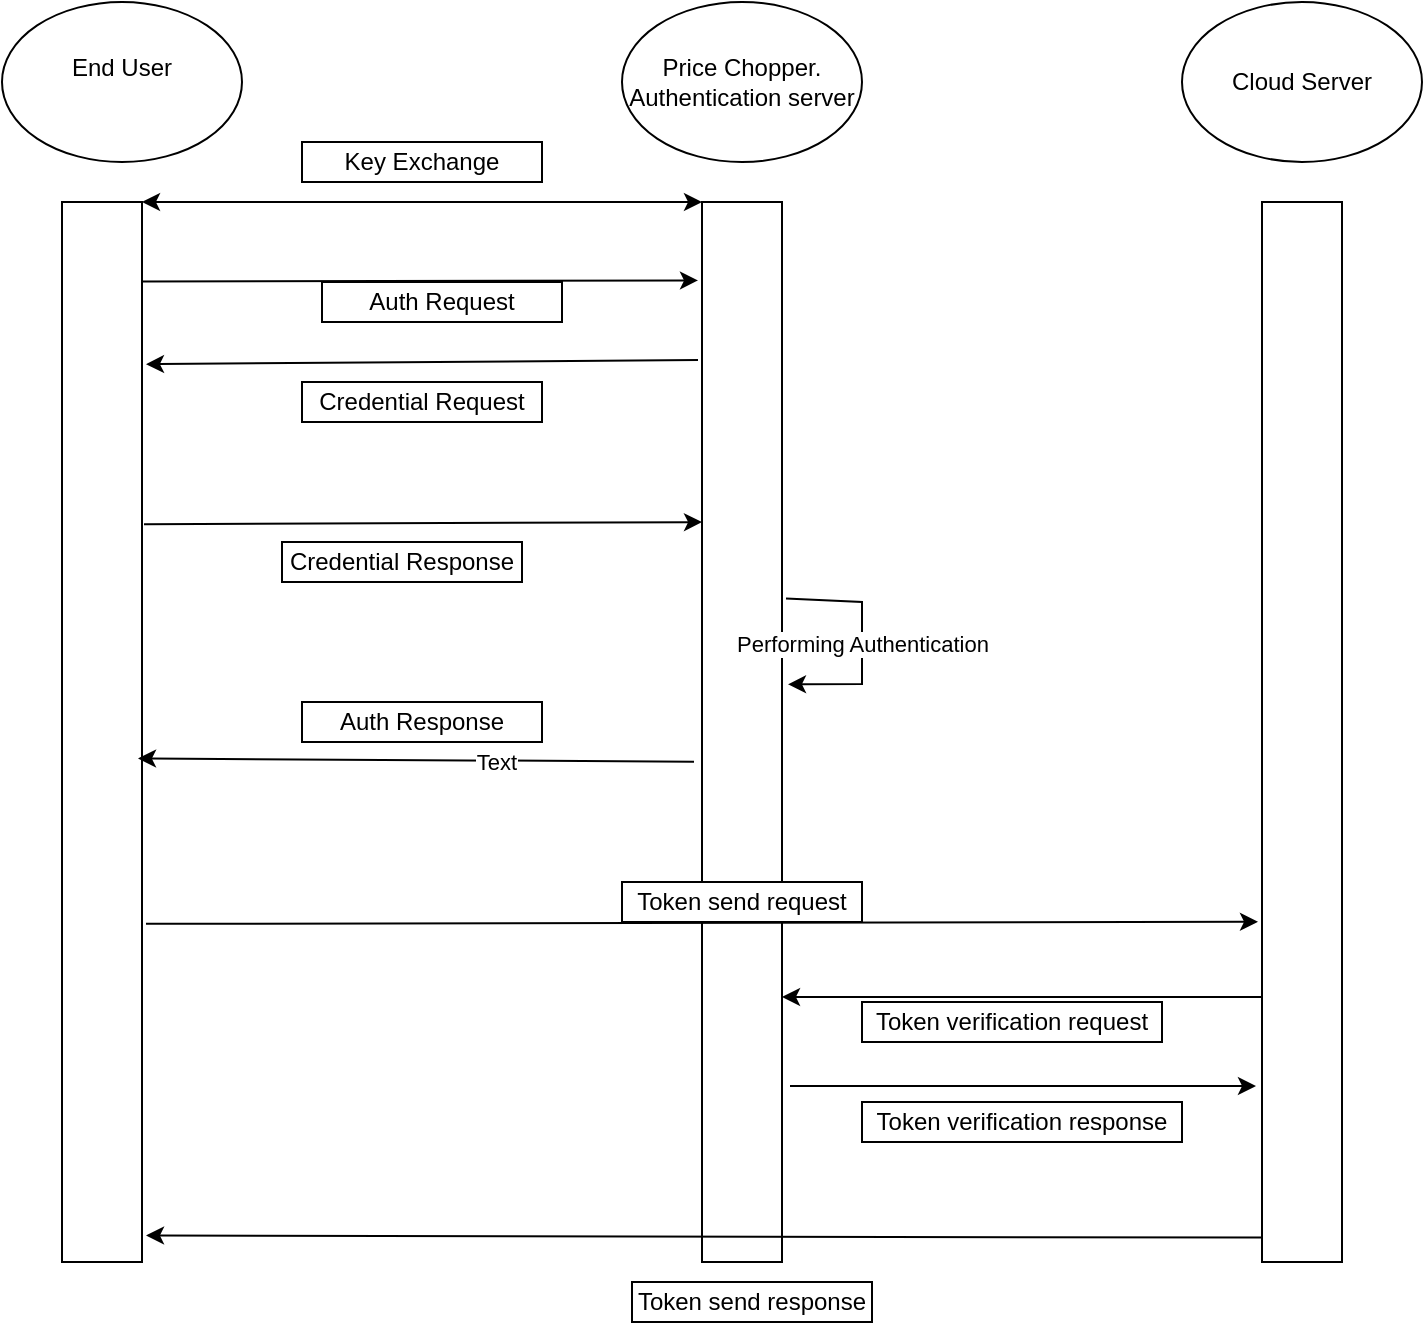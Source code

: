 <mxfile version="26.1.0">
  <diagram name="Page-1" id="tLHwrkM-wzCIRf1tk1B5">
    <mxGraphModel dx="1416" dy="773" grid="1" gridSize="10" guides="1" tooltips="1" connect="1" arrows="1" fold="1" page="1" pageScale="1" pageWidth="850" pageHeight="1100" math="0" shadow="0">
      <root>
        <mxCell id="0" />
        <mxCell id="1" parent="0" />
        <mxCell id="XSRPKOpI-HlXhGbNsBGN-1" value="" style="rounded=0;whiteSpace=wrap;html=1;" parent="1" vertex="1">
          <mxGeometry x="80" y="200" width="40" height="530" as="geometry" />
        </mxCell>
        <mxCell id="XSRPKOpI-HlXhGbNsBGN-2" value="&lt;div&gt;Price Chopper.&lt;/div&gt;&lt;div&gt;Authentication server&lt;/div&gt;" style="ellipse;whiteSpace=wrap;html=1;" parent="1" vertex="1">
          <mxGeometry x="360" y="100" width="120" height="80" as="geometry" />
        </mxCell>
        <mxCell id="XSRPKOpI-HlXhGbNsBGN-3" value="" style="rounded=0;whiteSpace=wrap;html=1;" parent="1" vertex="1">
          <mxGeometry x="400" y="200" width="40" height="530" as="geometry" />
        </mxCell>
        <mxCell id="XSRPKOpI-HlXhGbNsBGN-4" value="&lt;div&gt;End User&lt;/div&gt;&lt;div&gt;&lt;br&gt;&lt;/div&gt;" style="ellipse;whiteSpace=wrap;html=1;" parent="1" vertex="1">
          <mxGeometry x="50" y="100" width="120" height="80" as="geometry" />
        </mxCell>
        <mxCell id="XSRPKOpI-HlXhGbNsBGN-5" value="Cloud Server" style="ellipse;whiteSpace=wrap;html=1;" parent="1" vertex="1">
          <mxGeometry x="640" y="100" width="120" height="80" as="geometry" />
        </mxCell>
        <mxCell id="XSRPKOpI-HlXhGbNsBGN-6" value="" style="rounded=0;whiteSpace=wrap;html=1;" parent="1" vertex="1">
          <mxGeometry x="680" y="200" width="40" height="530" as="geometry" />
        </mxCell>
        <mxCell id="XSRPKOpI-HlXhGbNsBGN-7" value="" style="endArrow=classic;html=1;rounded=0;exitX=1;exitY=0.075;exitDx=0;exitDy=0;exitPerimeter=0;entryX=-0.05;entryY=0.074;entryDx=0;entryDy=0;entryPerimeter=0;" parent="1" source="XSRPKOpI-HlXhGbNsBGN-1" target="XSRPKOpI-HlXhGbNsBGN-3" edge="1">
          <mxGeometry width="50" height="50" relative="1" as="geometry">
            <mxPoint x="400" y="430" as="sourcePoint" />
            <mxPoint x="450" y="380" as="targetPoint" />
          </mxGeometry>
        </mxCell>
        <mxCell id="XSRPKOpI-HlXhGbNsBGN-8" value="Auth Request" style="rounded=0;whiteSpace=wrap;html=1;" parent="1" vertex="1">
          <mxGeometry x="210" y="240" width="120" height="20" as="geometry" />
        </mxCell>
        <mxCell id="XSRPKOpI-HlXhGbNsBGN-9" value="" style="endArrow=classic;html=1;rounded=0;exitX=-0.05;exitY=0.149;exitDx=0;exitDy=0;exitPerimeter=0;entryX=1.05;entryY=0.153;entryDx=0;entryDy=0;entryPerimeter=0;" parent="1" source="XSRPKOpI-HlXhGbNsBGN-3" target="XSRPKOpI-HlXhGbNsBGN-1" edge="1">
          <mxGeometry width="50" height="50" relative="1" as="geometry">
            <mxPoint x="400" y="430" as="sourcePoint" />
            <mxPoint x="450" y="380" as="targetPoint" />
          </mxGeometry>
        </mxCell>
        <mxCell id="XSRPKOpI-HlXhGbNsBGN-10" value="Credential Response" style="rounded=0;whiteSpace=wrap;html=1;" parent="1" vertex="1">
          <mxGeometry x="190" y="370" width="120" height="20" as="geometry" />
        </mxCell>
        <mxCell id="XSRPKOpI-HlXhGbNsBGN-11" value="" style="endArrow=classic;html=1;rounded=0;exitX=1.025;exitY=0.304;exitDx=0;exitDy=0;exitPerimeter=0;entryX=0;entryY=0.302;entryDx=0;entryDy=0;entryPerimeter=0;" parent="1" source="XSRPKOpI-HlXhGbNsBGN-1" target="XSRPKOpI-HlXhGbNsBGN-3" edge="1">
          <mxGeometry width="50" height="50" relative="1" as="geometry">
            <mxPoint x="400" y="430" as="sourcePoint" />
            <mxPoint x="450" y="380" as="targetPoint" />
          </mxGeometry>
        </mxCell>
        <mxCell id="XSRPKOpI-HlXhGbNsBGN-14" value="Credential Request" style="rounded=0;whiteSpace=wrap;html=1;" parent="1" vertex="1">
          <mxGeometry x="200" y="290" width="120" height="20" as="geometry" />
        </mxCell>
        <mxCell id="XSRPKOpI-HlXhGbNsBGN-15" value="" style="endArrow=classic;html=1;rounded=0;exitX=1.05;exitY=0.374;exitDx=0;exitDy=0;exitPerimeter=0;entryX=1.075;entryY=0.455;entryDx=0;entryDy=0;entryPerimeter=0;" parent="1" source="XSRPKOpI-HlXhGbNsBGN-3" target="XSRPKOpI-HlXhGbNsBGN-3" edge="1">
          <mxGeometry width="50" height="50" relative="1" as="geometry">
            <mxPoint x="400" y="430" as="sourcePoint" />
            <mxPoint x="480" y="490" as="targetPoint" />
            <Array as="points">
              <mxPoint x="480" y="400" />
              <mxPoint x="480" y="441" />
            </Array>
          </mxGeometry>
        </mxCell>
        <mxCell id="XSRPKOpI-HlXhGbNsBGN-17" value="Performing Authentication" style="edgeLabel;html=1;align=center;verticalAlign=middle;resizable=0;points=[];" parent="XSRPKOpI-HlXhGbNsBGN-15" vertex="1" connectable="0">
          <mxGeometry x="0.018" relative="1" as="geometry">
            <mxPoint as="offset" />
          </mxGeometry>
        </mxCell>
        <mxCell id="XSRPKOpI-HlXhGbNsBGN-18" value="" style="endArrow=classic;html=1;rounded=0;entryX=0.95;entryY=0.525;entryDx=0;entryDy=0;entryPerimeter=0;exitX=-0.1;exitY=0.528;exitDx=0;exitDy=0;exitPerimeter=0;" parent="1" source="XSRPKOpI-HlXhGbNsBGN-3" target="XSRPKOpI-HlXhGbNsBGN-1" edge="1">
          <mxGeometry width="50" height="50" relative="1" as="geometry">
            <mxPoint x="180" y="510" as="sourcePoint" />
            <mxPoint x="230" y="460" as="targetPoint" />
          </mxGeometry>
        </mxCell>
        <mxCell id="XSRPKOpI-HlXhGbNsBGN-19" value="Text" style="edgeLabel;html=1;align=center;verticalAlign=middle;resizable=0;points=[];" parent="XSRPKOpI-HlXhGbNsBGN-18" vertex="1" connectable="0">
          <mxGeometry x="-0.288" relative="1" as="geometry">
            <mxPoint as="offset" />
          </mxGeometry>
        </mxCell>
        <mxCell id="XSRPKOpI-HlXhGbNsBGN-20" value="&lt;div&gt;Auth Response&lt;/div&gt;" style="rounded=0;whiteSpace=wrap;html=1;" parent="1" vertex="1">
          <mxGeometry x="200" y="450" width="120" height="20" as="geometry" />
        </mxCell>
        <mxCell id="XSRPKOpI-HlXhGbNsBGN-21" value="" style="endArrow=classic;html=1;rounded=0;exitX=1.05;exitY=0.681;exitDx=0;exitDy=0;exitPerimeter=0;entryX=-0.05;entryY=0.679;entryDx=0;entryDy=0;entryPerimeter=0;" parent="1" source="XSRPKOpI-HlXhGbNsBGN-1" target="XSRPKOpI-HlXhGbNsBGN-6" edge="1">
          <mxGeometry width="50" height="50" relative="1" as="geometry">
            <mxPoint x="400" y="430" as="sourcePoint" />
            <mxPoint x="450" y="380" as="targetPoint" />
          </mxGeometry>
        </mxCell>
        <mxCell id="XSRPKOpI-HlXhGbNsBGN-22" value="&lt;div&gt;Token send request&lt;/div&gt;" style="rounded=0;whiteSpace=wrap;html=1;" parent="1" vertex="1">
          <mxGeometry x="360" y="540" width="120" height="20" as="geometry" />
        </mxCell>
        <mxCell id="XSRPKOpI-HlXhGbNsBGN-23" value="" style="endArrow=classic;html=1;rounded=0;entryX=1;entryY=0.75;entryDx=0;entryDy=0;exitX=0;exitY=0.75;exitDx=0;exitDy=0;" parent="1" source="XSRPKOpI-HlXhGbNsBGN-6" target="XSRPKOpI-HlXhGbNsBGN-3" edge="1">
          <mxGeometry width="50" height="50" relative="1" as="geometry">
            <mxPoint x="670" y="590" as="sourcePoint" />
            <mxPoint x="450" y="380" as="targetPoint" />
          </mxGeometry>
        </mxCell>
        <mxCell id="XSRPKOpI-HlXhGbNsBGN-24" value="&lt;div&gt;Token verification request&lt;/div&gt;" style="rounded=0;whiteSpace=wrap;html=1;" parent="1" vertex="1">
          <mxGeometry x="480" y="600" width="150" height="20" as="geometry" />
        </mxCell>
        <mxCell id="XSRPKOpI-HlXhGbNsBGN-25" value="" style="endArrow=classic;html=1;rounded=0;entryX=-0.075;entryY=0.834;entryDx=0;entryDy=0;entryPerimeter=0;exitX=1.1;exitY=0.834;exitDx=0;exitDy=0;exitPerimeter=0;" parent="1" source="XSRPKOpI-HlXhGbNsBGN-3" target="XSRPKOpI-HlXhGbNsBGN-6" edge="1">
          <mxGeometry width="50" height="50" relative="1" as="geometry">
            <mxPoint x="480" y="690" as="sourcePoint" />
            <mxPoint x="530" y="640" as="targetPoint" />
          </mxGeometry>
        </mxCell>
        <mxCell id="XSRPKOpI-HlXhGbNsBGN-26" value="Token verification response" style="rounded=0;whiteSpace=wrap;html=1;" parent="1" vertex="1">
          <mxGeometry x="480" y="650" width="160" height="20" as="geometry" />
        </mxCell>
        <mxCell id="XSRPKOpI-HlXhGbNsBGN-27" value="" style="endArrow=classic;html=1;rounded=0;exitX=0;exitY=0.977;exitDx=0;exitDy=0;exitPerimeter=0;entryX=1.05;entryY=0.975;entryDx=0;entryDy=0;entryPerimeter=0;" parent="1" source="XSRPKOpI-HlXhGbNsBGN-6" target="XSRPKOpI-HlXhGbNsBGN-1" edge="1">
          <mxGeometry width="50" height="50" relative="1" as="geometry">
            <mxPoint x="400" y="840" as="sourcePoint" />
            <mxPoint x="450" y="790" as="targetPoint" />
          </mxGeometry>
        </mxCell>
        <mxCell id="XSRPKOpI-HlXhGbNsBGN-28" value="Token send response" style="rounded=0;whiteSpace=wrap;html=1;" parent="1" vertex="1">
          <mxGeometry x="365" y="740" width="120" height="20" as="geometry" />
        </mxCell>
        <mxCell id="7P27dTdJx6TjnUaLDcUT-1" value="" style="endArrow=classic;startArrow=classic;html=1;rounded=0;exitX=1;exitY=0;exitDx=0;exitDy=0;entryX=0;entryY=0;entryDx=0;entryDy=0;" edge="1" parent="1" source="XSRPKOpI-HlXhGbNsBGN-1" target="XSRPKOpI-HlXhGbNsBGN-3">
          <mxGeometry width="50" height="50" relative="1" as="geometry">
            <mxPoint x="200" y="200" as="sourcePoint" />
            <mxPoint x="250" y="150" as="targetPoint" />
          </mxGeometry>
        </mxCell>
        <mxCell id="7P27dTdJx6TjnUaLDcUT-2" value="Key Exchange" style="rounded=0;whiteSpace=wrap;html=1;" vertex="1" parent="1">
          <mxGeometry x="200" y="170" width="120" height="20" as="geometry" />
        </mxCell>
      </root>
    </mxGraphModel>
  </diagram>
</mxfile>
